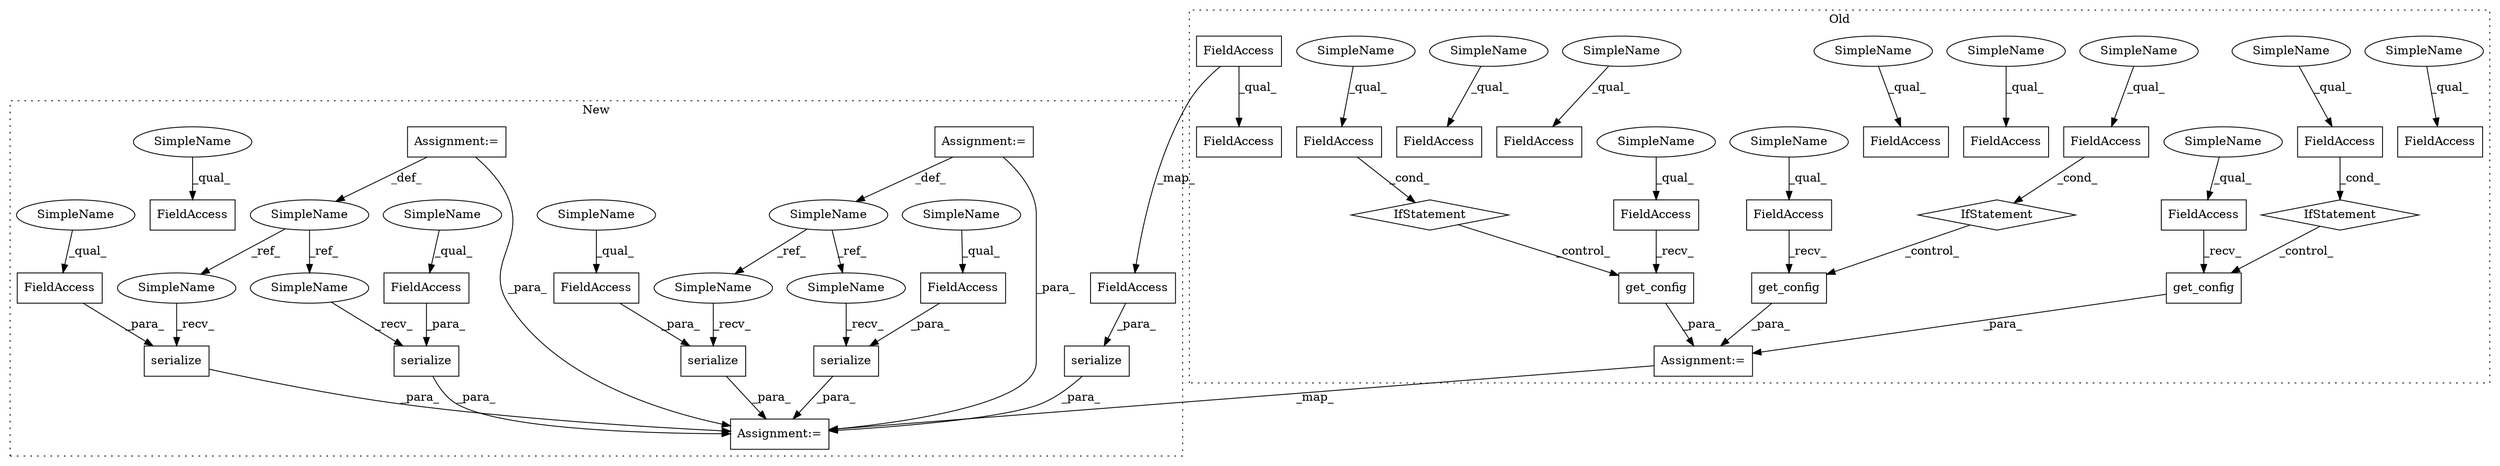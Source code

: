 digraph G {
subgraph cluster0 {
1 [label="get_config" a="32" s="17732" l="12" shape="box"];
8 [label="FieldAccess" a="22" s="17692" l="18" shape="box"];
9 [label="FieldAccess" a="22" s="17770" l="18" shape="box"];
10 [label="FieldAccess" a="22" s="17855" l="25" shape="box"];
16 [label="IfStatement" a="25" s="17710" l="3" shape="diamond"];
18 [label="FieldAccess" a="22" s="17650" l="15" shape="box"];
20 [label="Assignment:=" a="7" s="17574" l="1" shape="box"];
21 [label="get_config" a="32" s="18059" l="12" shape="box"];
23 [label="FieldAccess" a="22" s="17713" l="18" shape="box"];
24 [label="get_config" a="32" s="17984" l="12" shape="box"];
25 [label="FieldAccess" a="22" s="18109" l="14" shape="box"];
26 [label="FieldAccess" a="22" s="17618" l="9" shape="box"];
27 [label="FieldAccess" a="22" s="17650" l="24" shape="box"];
28 [label="FieldAccess" a="22" s="18041" l="17" shape="box"];
29 [label="FieldAccess" a="22" s="17946" l="17" shape="box"];
30 [label="IfStatement" a="25" s="17963" l="3" shape="diamond"];
31 [label="FieldAccess" a="22" s="17966" l="17" shape="box"];
32 [label="FieldAccess" a="22" s="18021" l="17" shape="box"];
33 [label="IfStatement" a="25" s="18038" l="3" shape="diamond"];
34 [label="FieldAccess" a="22" s="17791" l="18" shape="box"];
37 [label="SimpleName" a="42" s="18109" l="4" shape="ellipse"];
38 [label="SimpleName" a="42" s="18021" l="4" shape="ellipse"];
39 [label="SimpleName" a="42" s="17713" l="4" shape="ellipse"];
40 [label="SimpleName" a="42" s="17692" l="4" shape="ellipse"];
41 [label="SimpleName" a="42" s="17770" l="4" shape="ellipse"];
42 [label="SimpleName" a="42" s="18041" l="4" shape="ellipse"];
43 [label="SimpleName" a="42" s="17966" l="4" shape="ellipse"];
44 [label="SimpleName" a="42" s="17855" l="4" shape="ellipse"];
45 [label="SimpleName" a="42" s="17791" l="4" shape="ellipse"];
46 [label="SimpleName" a="42" s="17618" l="4" shape="ellipse"];
47 [label="SimpleName" a="42" s="17946" l="4" shape="ellipse"];
label = "Old";
style="dotted";
}
subgraph cluster1 {
2 [label="serialize" a="32" s="18057,18089" l="10,1" shape="box"];
3 [label="FieldAccess" a="22" s="18067" l="22" shape="box"];
4 [label="Assignment:=" a="7" s="17527" l="11" shape="box"];
5 [label="serialize" a="32" s="18121,18151" l="10,1" shape="box"];
6 [label="FieldAccess" a="22" s="18131" l="20" shape="box"];
7 [label="SimpleName" a="42" s="17527" l="11" shape="ellipse"];
11 [label="FieldAccess" a="22" s="17862" l="23" shape="box"];
12 [label="serialize" a="32" s="17852,17885" l="10,1" shape="box"];
13 [label="FieldAccess" a="22" s="17793" l="23" shape="box"];
14 [label="FieldAccess" a="22" s="17929" l="21" shape="box"];
15 [label="serialize" a="32" s="17919,17950" l="10,1" shape="box"];
17 [label="FieldAccess" a="22" s="17640" l="15" shape="box"];
19 [label="Assignment:=" a="7" s="17578" l="1" shape="box"];
22 [label="serialize" a="32" s="17630,17655" l="10,1" shape="box"];
35 [label="SimpleName" a="42" s="17462" l="12" shape="ellipse"];
36 [label="Assignment:=" a="7" s="17462" l="12" shape="box"];
48 [label="SimpleName" a="42" s="17929" l="4" shape="ellipse"];
49 [label="SimpleName" a="42" s="18131" l="4" shape="ellipse"];
50 [label="SimpleName" a="42" s="17793" l="4" shape="ellipse"];
51 [label="SimpleName" a="42" s="17862" l="4" shape="ellipse"];
52 [label="SimpleName" a="42" s="18067" l="4" shape="ellipse"];
53 [label="SimpleName" a="42" s="17906" l="12" shape="ellipse"];
54 [label="SimpleName" a="42" s="17839" l="12" shape="ellipse"];
55 [label="SimpleName" a="42" s="18109" l="11" shape="ellipse"];
56 [label="SimpleName" a="42" s="18045" l="11" shape="ellipse"];
label = "New";
style="dotted";
}
1 -> 20 [label="_para_"];
2 -> 19 [label="_para_"];
3 -> 2 [label="_para_"];
4 -> 19 [label="_para_"];
4 -> 7 [label="_def_"];
5 -> 19 [label="_para_"];
6 -> 5 [label="_para_"];
7 -> 55 [label="_ref_"];
7 -> 56 [label="_ref_"];
8 -> 16 [label="_cond_"];
11 -> 12 [label="_para_"];
12 -> 19 [label="_para_"];
14 -> 15 [label="_para_"];
15 -> 19 [label="_para_"];
16 -> 1 [label="_control_"];
17 -> 22 [label="_para_"];
18 -> 17 [label="_map_"];
18 -> 27 [label="_qual_"];
20 -> 19 [label="_map_"];
21 -> 20 [label="_para_"];
22 -> 19 [label="_para_"];
23 -> 1 [label="_recv_"];
24 -> 20 [label="_para_"];
28 -> 21 [label="_recv_"];
29 -> 30 [label="_cond_"];
30 -> 24 [label="_control_"];
31 -> 24 [label="_recv_"];
32 -> 33 [label="_cond_"];
33 -> 21 [label="_control_"];
35 -> 53 [label="_ref_"];
35 -> 54 [label="_ref_"];
36 -> 35 [label="_def_"];
36 -> 19 [label="_para_"];
37 -> 25 [label="_qual_"];
38 -> 32 [label="_qual_"];
39 -> 23 [label="_qual_"];
40 -> 8 [label="_qual_"];
41 -> 9 [label="_qual_"];
42 -> 28 [label="_qual_"];
43 -> 31 [label="_qual_"];
44 -> 10 [label="_qual_"];
45 -> 34 [label="_qual_"];
46 -> 26 [label="_qual_"];
47 -> 29 [label="_qual_"];
48 -> 14 [label="_qual_"];
49 -> 6 [label="_qual_"];
50 -> 13 [label="_qual_"];
51 -> 11 [label="_qual_"];
52 -> 3 [label="_qual_"];
53 -> 15 [label="_recv_"];
54 -> 12 [label="_recv_"];
55 -> 5 [label="_recv_"];
56 -> 2 [label="_recv_"];
}